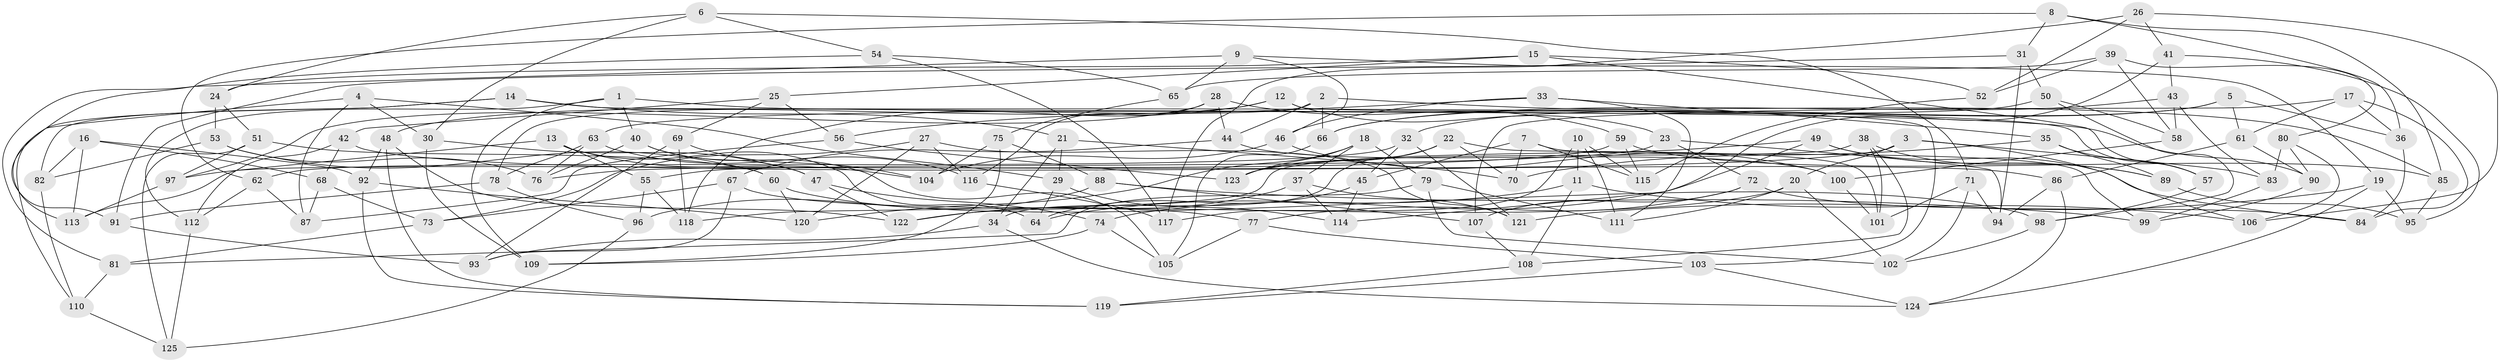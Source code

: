 // coarse degree distribution, {6: 0.6533333333333333, 4: 0.32, 5: 0.013333333333333334, 3: 0.013333333333333334}
// Generated by graph-tools (version 1.1) at 2025/42/03/06/25 10:42:25]
// undirected, 125 vertices, 250 edges
graph export_dot {
graph [start="1"]
  node [color=gray90,style=filled];
  1;
  2;
  3;
  4;
  5;
  6;
  7;
  8;
  9;
  10;
  11;
  12;
  13;
  14;
  15;
  16;
  17;
  18;
  19;
  20;
  21;
  22;
  23;
  24;
  25;
  26;
  27;
  28;
  29;
  30;
  31;
  32;
  33;
  34;
  35;
  36;
  37;
  38;
  39;
  40;
  41;
  42;
  43;
  44;
  45;
  46;
  47;
  48;
  49;
  50;
  51;
  52;
  53;
  54;
  55;
  56;
  57;
  58;
  59;
  60;
  61;
  62;
  63;
  64;
  65;
  66;
  67;
  68;
  69;
  70;
  71;
  72;
  73;
  74;
  75;
  76;
  77;
  78;
  79;
  80;
  81;
  82;
  83;
  84;
  85;
  86;
  87;
  88;
  89;
  90;
  91;
  92;
  93;
  94;
  95;
  96;
  97;
  98;
  99;
  100;
  101;
  102;
  103;
  104;
  105;
  106;
  107;
  108;
  109;
  110;
  111;
  112;
  113;
  114;
  115;
  116;
  117;
  118;
  119;
  120;
  121;
  122;
  123;
  124;
  125;
  1 -- 112;
  1 -- 40;
  1 -- 90;
  1 -- 109;
  2 -- 78;
  2 -- 44;
  2 -- 85;
  2 -- 66;
  3 -- 76;
  3 -- 83;
  3 -- 106;
  3 -- 20;
  4 -- 113;
  4 -- 87;
  4 -- 29;
  4 -- 30;
  5 -- 32;
  5 -- 61;
  5 -- 66;
  5 -- 36;
  6 -- 71;
  6 -- 24;
  6 -- 30;
  6 -- 54;
  7 -- 99;
  7 -- 45;
  7 -- 115;
  7 -- 70;
  8 -- 36;
  8 -- 62;
  8 -- 31;
  8 -- 85;
  9 -- 19;
  9 -- 65;
  9 -- 81;
  9 -- 46;
  10 -- 115;
  10 -- 11;
  10 -- 111;
  10 -- 117;
  11 -- 106;
  11 -- 108;
  11 -- 64;
  12 -- 48;
  12 -- 23;
  12 -- 103;
  12 -- 118;
  13 -- 104;
  13 -- 55;
  13 -- 113;
  13 -- 64;
  14 -- 21;
  14 -- 57;
  14 -- 82;
  14 -- 110;
  15 -- 57;
  15 -- 24;
  15 -- 52;
  15 -- 25;
  16 -- 113;
  16 -- 92;
  16 -- 68;
  16 -- 82;
  17 -- 61;
  17 -- 107;
  17 -- 84;
  17 -- 36;
  18 -- 120;
  18 -- 123;
  18 -- 37;
  18 -- 79;
  19 -- 124;
  19 -- 121;
  19 -- 95;
  20 -- 102;
  20 -- 122;
  20 -- 111;
  21 -- 29;
  21 -- 34;
  21 -- 70;
  22 -- 123;
  22 -- 34;
  22 -- 101;
  22 -- 70;
  23 -- 72;
  23 -- 55;
  23 -- 94;
  24 -- 53;
  24 -- 51;
  25 -- 69;
  25 -- 56;
  25 -- 42;
  26 -- 52;
  26 -- 106;
  26 -- 117;
  26 -- 41;
  27 -- 116;
  27 -- 121;
  27 -- 120;
  27 -- 73;
  28 -- 97;
  28 -- 44;
  28 -- 59;
  28 -- 116;
  29 -- 64;
  29 -- 114;
  30 -- 47;
  30 -- 109;
  31 -- 94;
  31 -- 91;
  31 -- 50;
  32 -- 45;
  32 -- 62;
  32 -- 121;
  33 -- 35;
  33 -- 111;
  33 -- 56;
  33 -- 46;
  34 -- 124;
  34 -- 93;
  35 -- 89;
  35 -- 57;
  35 -- 70;
  36 -- 84;
  37 -- 114;
  37 -- 121;
  37 -- 122;
  38 -- 101;
  38 -- 118;
  38 -- 89;
  38 -- 108;
  39 -- 58;
  39 -- 52;
  39 -- 80;
  39 -- 65;
  40 -- 47;
  40 -- 105;
  40 -- 76;
  41 -- 114;
  41 -- 95;
  41 -- 43;
  42 -- 68;
  42 -- 86;
  42 -- 112;
  43 -- 58;
  43 -- 66;
  43 -- 83;
  44 -- 100;
  44 -- 67;
  45 -- 114;
  45 -- 64;
  46 -- 100;
  46 -- 104;
  47 -- 74;
  47 -- 122;
  48 -- 119;
  48 -- 122;
  48 -- 92;
  49 -- 84;
  49 -- 74;
  49 -- 89;
  49 -- 123;
  50 -- 63;
  50 -- 58;
  50 -- 98;
  51 -- 125;
  51 -- 60;
  51 -- 97;
  52 -- 115;
  53 -- 82;
  53 -- 60;
  53 -- 76;
  54 -- 65;
  54 -- 91;
  54 -- 117;
  55 -- 118;
  55 -- 96;
  56 -- 123;
  56 -- 87;
  57 -- 98;
  58 -- 100;
  59 -- 97;
  59 -- 85;
  59 -- 115;
  60 -- 98;
  60 -- 120;
  61 -- 86;
  61 -- 90;
  62 -- 87;
  62 -- 112;
  63 -- 116;
  63 -- 76;
  63 -- 78;
  65 -- 75;
  66 -- 105;
  67 -- 93;
  67 -- 73;
  67 -- 77;
  68 -- 73;
  68 -- 87;
  69 -- 93;
  69 -- 104;
  69 -- 118;
  71 -- 101;
  71 -- 94;
  71 -- 102;
  72 -- 107;
  72 -- 84;
  72 -- 77;
  73 -- 81;
  74 -- 109;
  74 -- 105;
  75 -- 109;
  75 -- 104;
  75 -- 88;
  77 -- 105;
  77 -- 103;
  78 -- 91;
  78 -- 96;
  79 -- 81;
  79 -- 111;
  79 -- 102;
  80 -- 90;
  80 -- 106;
  80 -- 83;
  81 -- 110;
  82 -- 110;
  83 -- 99;
  85 -- 95;
  86 -- 94;
  86 -- 124;
  88 -- 99;
  88 -- 107;
  88 -- 96;
  89 -- 95;
  90 -- 99;
  91 -- 93;
  92 -- 119;
  92 -- 120;
  96 -- 125;
  97 -- 113;
  98 -- 102;
  100 -- 101;
  103 -- 124;
  103 -- 119;
  107 -- 108;
  108 -- 119;
  110 -- 125;
  112 -- 125;
  116 -- 117;
}
